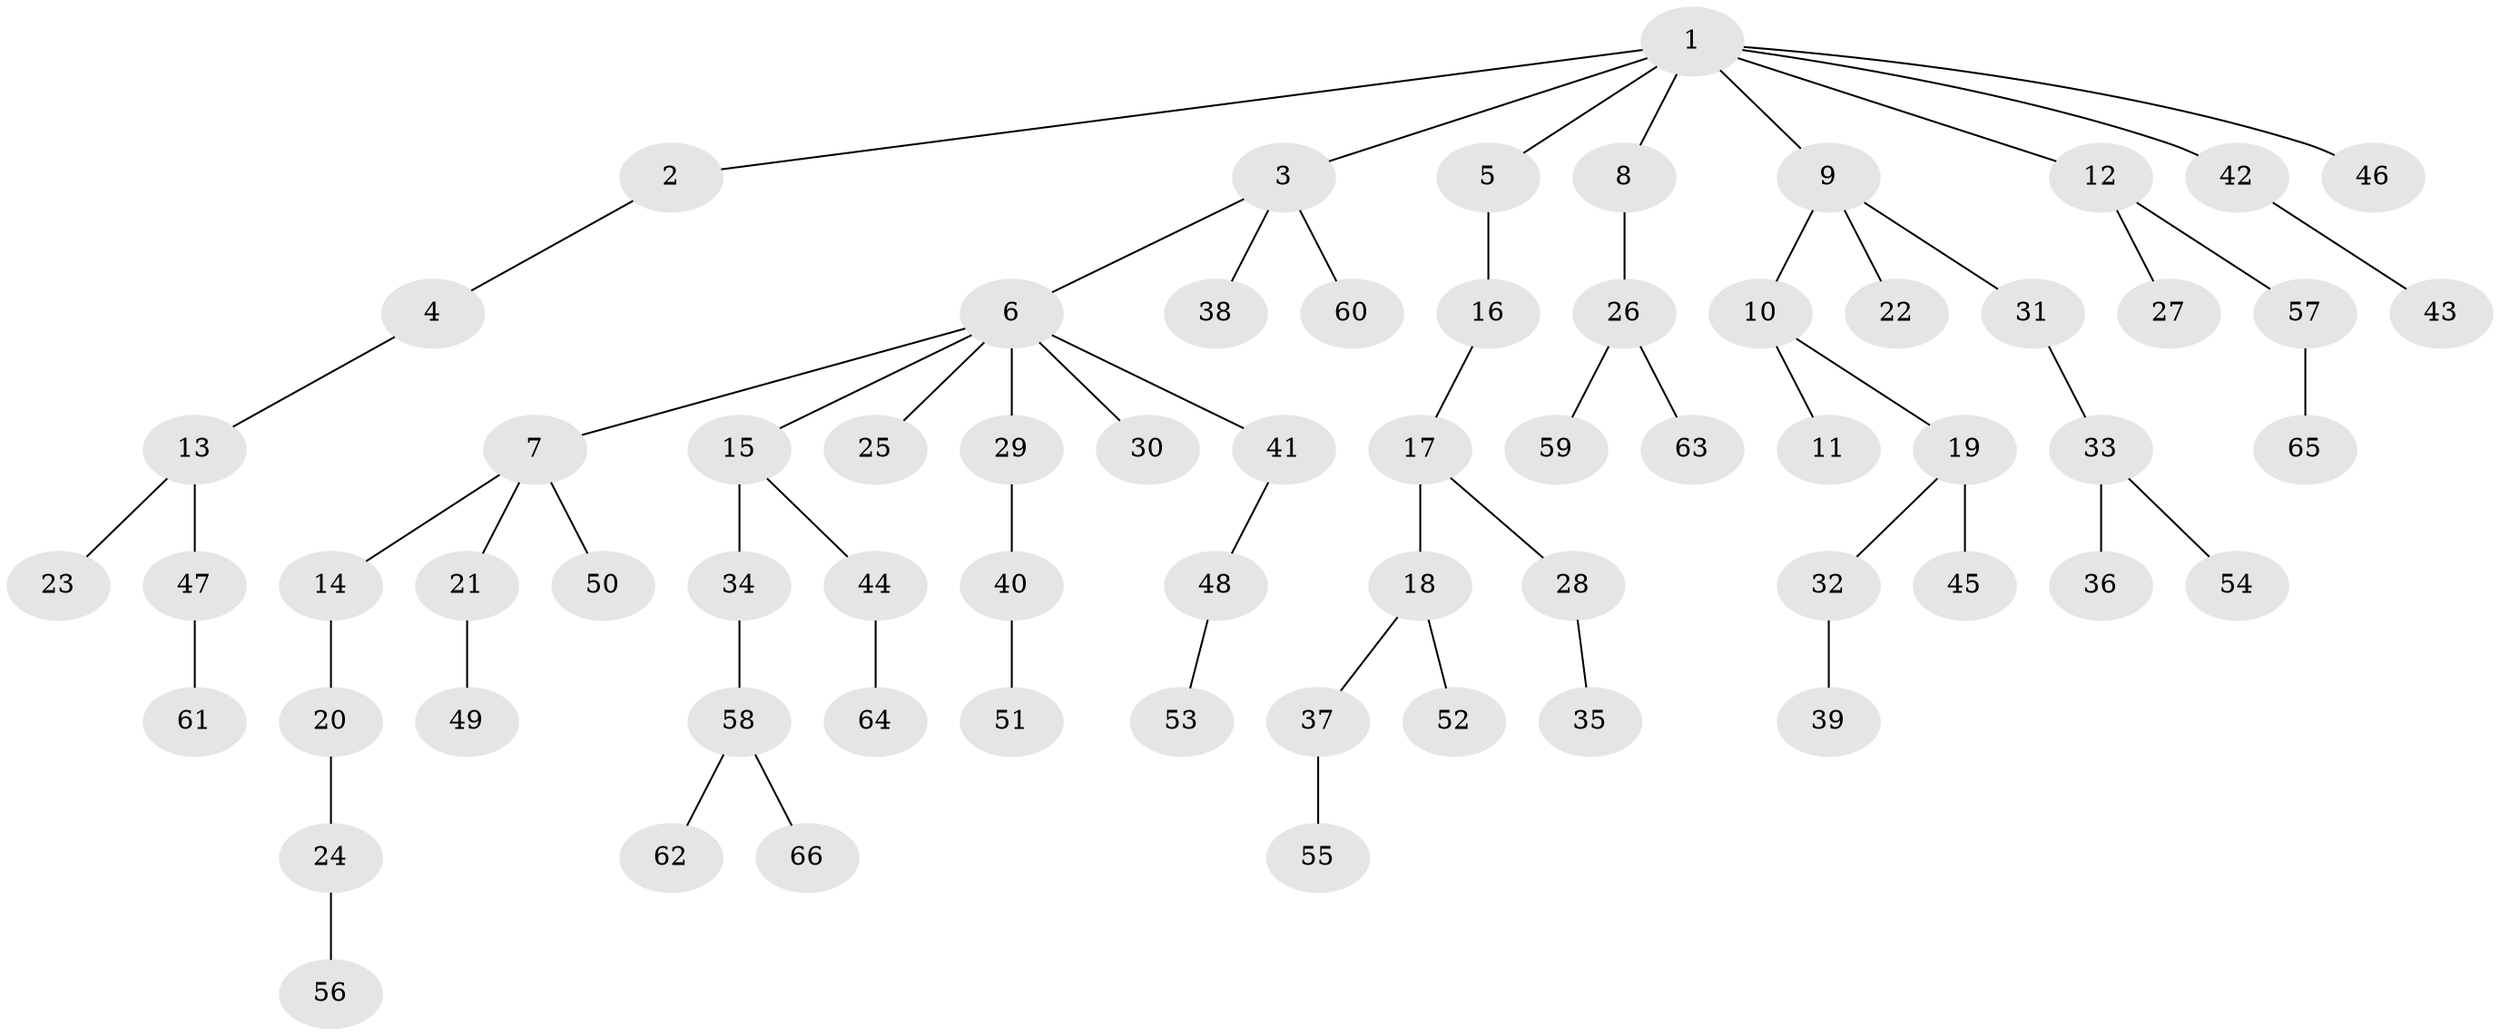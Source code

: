 // coarse degree distribution, {10: 0.022727272727272728, 2: 0.20454545454545456, 7: 0.022727272727272728, 3: 0.20454545454545456, 1: 0.5454545454545454}
// Generated by graph-tools (version 1.1) at 2025/52/02/27/25 19:52:13]
// undirected, 66 vertices, 65 edges
graph export_dot {
graph [start="1"]
  node [color=gray90,style=filled];
  1;
  2;
  3;
  4;
  5;
  6;
  7;
  8;
  9;
  10;
  11;
  12;
  13;
  14;
  15;
  16;
  17;
  18;
  19;
  20;
  21;
  22;
  23;
  24;
  25;
  26;
  27;
  28;
  29;
  30;
  31;
  32;
  33;
  34;
  35;
  36;
  37;
  38;
  39;
  40;
  41;
  42;
  43;
  44;
  45;
  46;
  47;
  48;
  49;
  50;
  51;
  52;
  53;
  54;
  55;
  56;
  57;
  58;
  59;
  60;
  61;
  62;
  63;
  64;
  65;
  66;
  1 -- 2;
  1 -- 3;
  1 -- 5;
  1 -- 8;
  1 -- 9;
  1 -- 12;
  1 -- 42;
  1 -- 46;
  2 -- 4;
  3 -- 6;
  3 -- 38;
  3 -- 60;
  4 -- 13;
  5 -- 16;
  6 -- 7;
  6 -- 15;
  6 -- 25;
  6 -- 29;
  6 -- 30;
  6 -- 41;
  7 -- 14;
  7 -- 21;
  7 -- 50;
  8 -- 26;
  9 -- 10;
  9 -- 22;
  9 -- 31;
  10 -- 11;
  10 -- 19;
  12 -- 27;
  12 -- 57;
  13 -- 23;
  13 -- 47;
  14 -- 20;
  15 -- 34;
  15 -- 44;
  16 -- 17;
  17 -- 18;
  17 -- 28;
  18 -- 37;
  18 -- 52;
  19 -- 32;
  19 -- 45;
  20 -- 24;
  21 -- 49;
  24 -- 56;
  26 -- 59;
  26 -- 63;
  28 -- 35;
  29 -- 40;
  31 -- 33;
  32 -- 39;
  33 -- 36;
  33 -- 54;
  34 -- 58;
  37 -- 55;
  40 -- 51;
  41 -- 48;
  42 -- 43;
  44 -- 64;
  47 -- 61;
  48 -- 53;
  57 -- 65;
  58 -- 62;
  58 -- 66;
}
